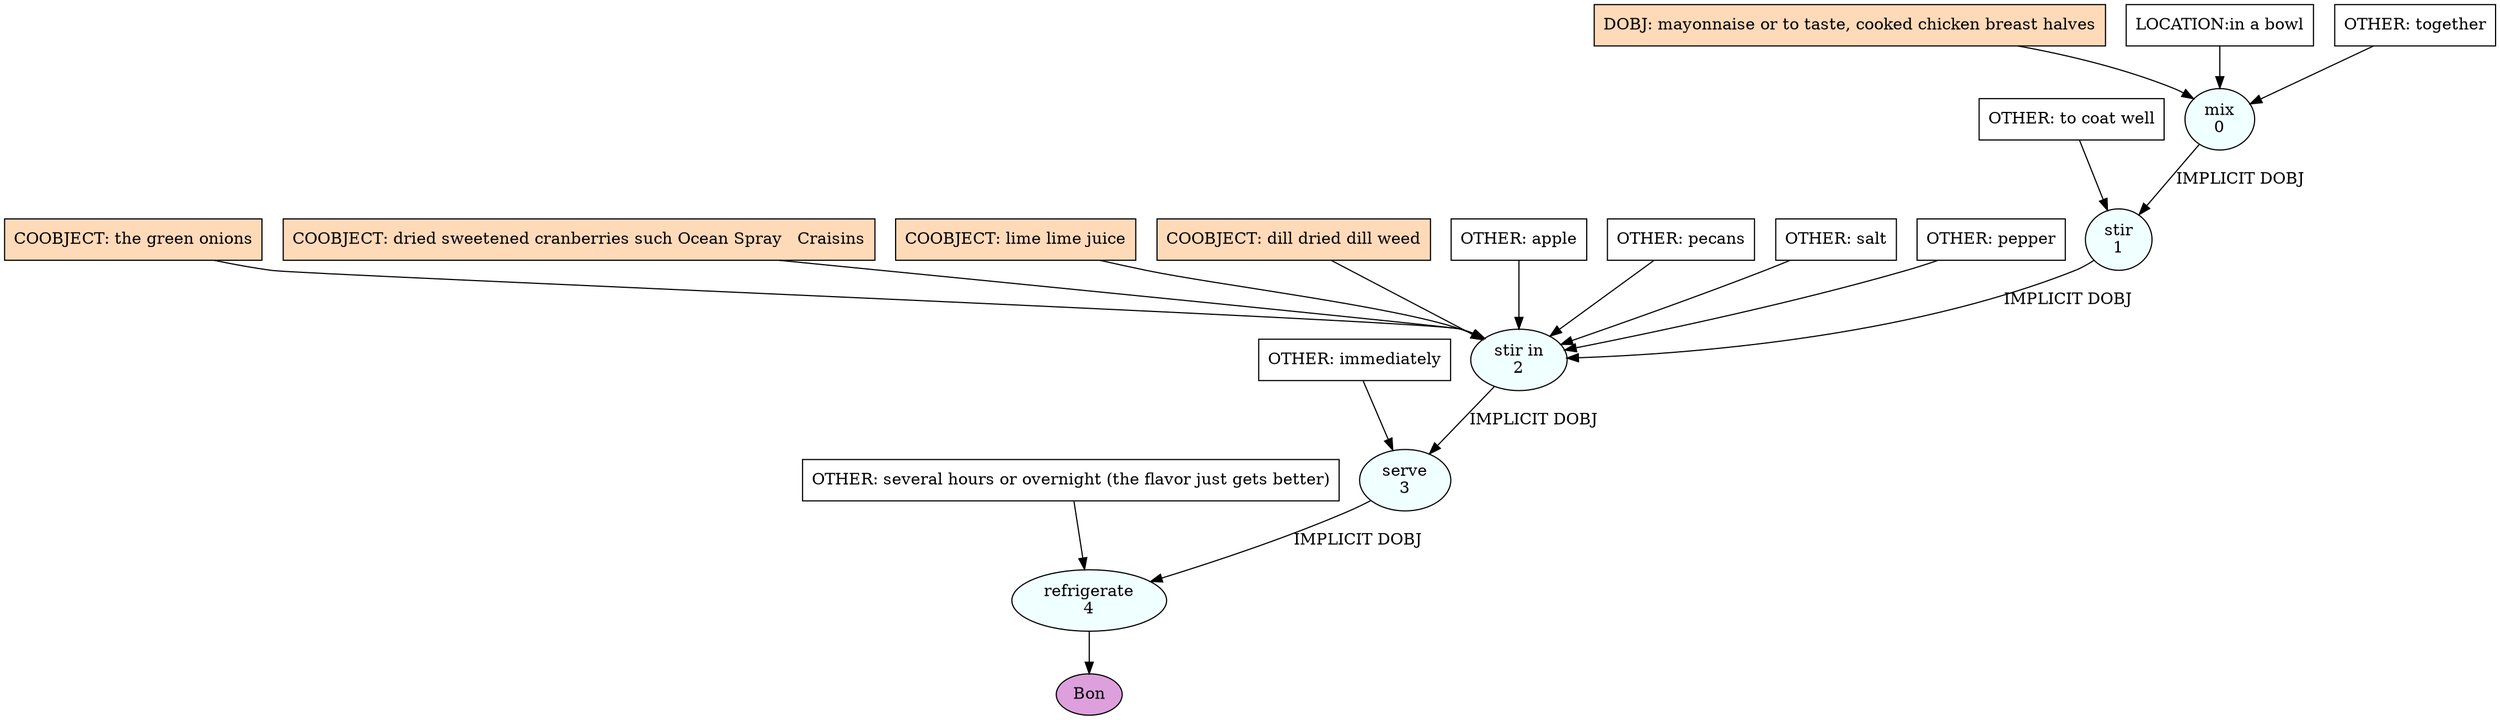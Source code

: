 digraph recipe {
E0[label="mix
0", shape=oval, style=filled, fillcolor=azure]
E1[label="stir
1", shape=oval, style=filled, fillcolor=azure]
E2[label="stir in
2", shape=oval, style=filled, fillcolor=azure]
E3[label="serve
3", shape=oval, style=filled, fillcolor=azure]
E4[label="refrigerate
4", shape=oval, style=filled, fillcolor=azure]
D0[label="DOBJ: mayonnaise or to taste, cooked chicken breast halves", shape=box, style=filled, fillcolor=peachpuff]
D0 -> E0
P0_0[label="LOCATION:in a bowl", shape=box, style=filled, fillcolor=white]
P0_0 -> E0
O0_0[label="OTHER: together", shape=box, style=filled, fillcolor=white]
O0_0 -> E0
E0 -> E1 [label="IMPLICIT DOBJ"]
O1_0_0[label="OTHER: to coat well", shape=box, style=filled, fillcolor=white]
O1_0_0 -> E1
E1 -> E2 [label="IMPLICIT DOBJ"]
P2_0_ing[label="COOBJECT: the green onions", shape=box, style=filled, fillcolor=peachpuff]
P2_0_ing -> E2
P2_1_ing[label="COOBJECT: dried sweetened cranberries such Ocean Spray   Craisins", shape=box, style=filled, fillcolor=peachpuff]
P2_1_ing -> E2
P2_2_ing[label="COOBJECT: lime lime juice", shape=box, style=filled, fillcolor=peachpuff]
P2_2_ing -> E2
P2_3_ing[label="COOBJECT: dill dried dill weed", shape=box, style=filled, fillcolor=peachpuff]
P2_3_ing -> E2
O2_0_0[label="OTHER: apple", shape=box, style=filled, fillcolor=white]
O2_0_0 -> E2
O2_1_0[label="OTHER: pecans", shape=box, style=filled, fillcolor=white]
O2_1_0 -> E2
O2_2_0[label="OTHER: salt", shape=box, style=filled, fillcolor=white]
O2_2_0 -> E2
O2_3_0[label="OTHER: pepper", shape=box, style=filled, fillcolor=white]
O2_3_0 -> E2
E2 -> E3 [label="IMPLICIT DOBJ"]
O3_0_0[label="OTHER: immediately", shape=box, style=filled, fillcolor=white]
O3_0_0 -> E3
E3 -> E4 [label="IMPLICIT DOBJ"]
O4_0_0[label="OTHER: several hours or overnight (the flavor just gets better)", shape=box, style=filled, fillcolor=white]
O4_0_0 -> E4
EOR[label="Bon", shape=oval, style=filled, fillcolor=plum]
E4 -> EOR
}
